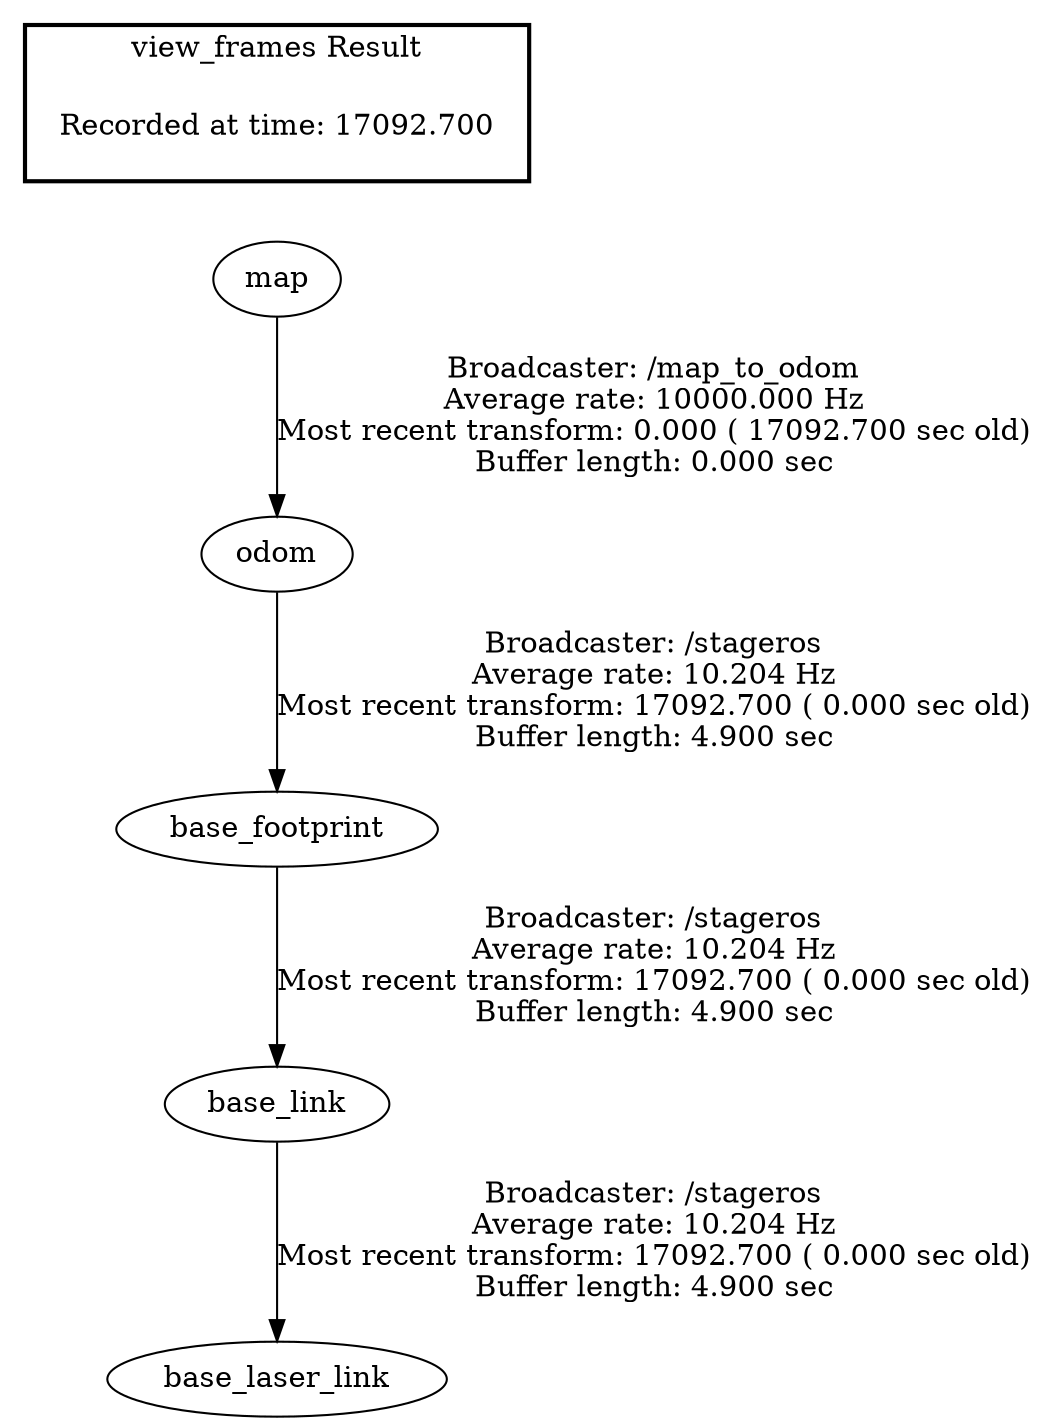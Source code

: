 digraph G {
"map" -> "odom"[label="Broadcaster: /map_to_odom\nAverage rate: 10000.000 Hz\nMost recent transform: 0.000 ( 17092.700 sec old)\nBuffer length: 0.000 sec\n"];
"base_link" -> "base_laser_link"[label="Broadcaster: /stageros\nAverage rate: 10.204 Hz\nMost recent transform: 17092.700 ( 0.000 sec old)\nBuffer length: 4.900 sec\n"];
"base_footprint" -> "base_link"[label="Broadcaster: /stageros\nAverage rate: 10.204 Hz\nMost recent transform: 17092.700 ( 0.000 sec old)\nBuffer length: 4.900 sec\n"];
"odom" -> "base_footprint"[label="Broadcaster: /stageros\nAverage rate: 10.204 Hz\nMost recent transform: 17092.700 ( 0.000 sec old)\nBuffer length: 4.900 sec\n"];
edge [style=invis];
 subgraph cluster_legend { style=bold; color=black; label ="view_frames Result";
"Recorded at time: 17092.700"[ shape=plaintext ] ;
 }->"map";
}